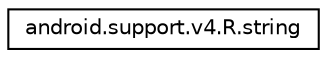 digraph "Graphical Class Hierarchy"
{
 // INTERACTIVE_SVG=YES
 // LATEX_PDF_SIZE
  edge [fontname="Helvetica",fontsize="10",labelfontname="Helvetica",labelfontsize="10"];
  node [fontname="Helvetica",fontsize="10",shape=record];
  rankdir="LR";
  Node0 [label="android.support.v4.R.string",height=0.2,width=0.4,color="black", fillcolor="white", style="filled",URL="$classandroid_1_1support_1_1v4_1_1_r_1_1string.html",tooltip=" "];
}
